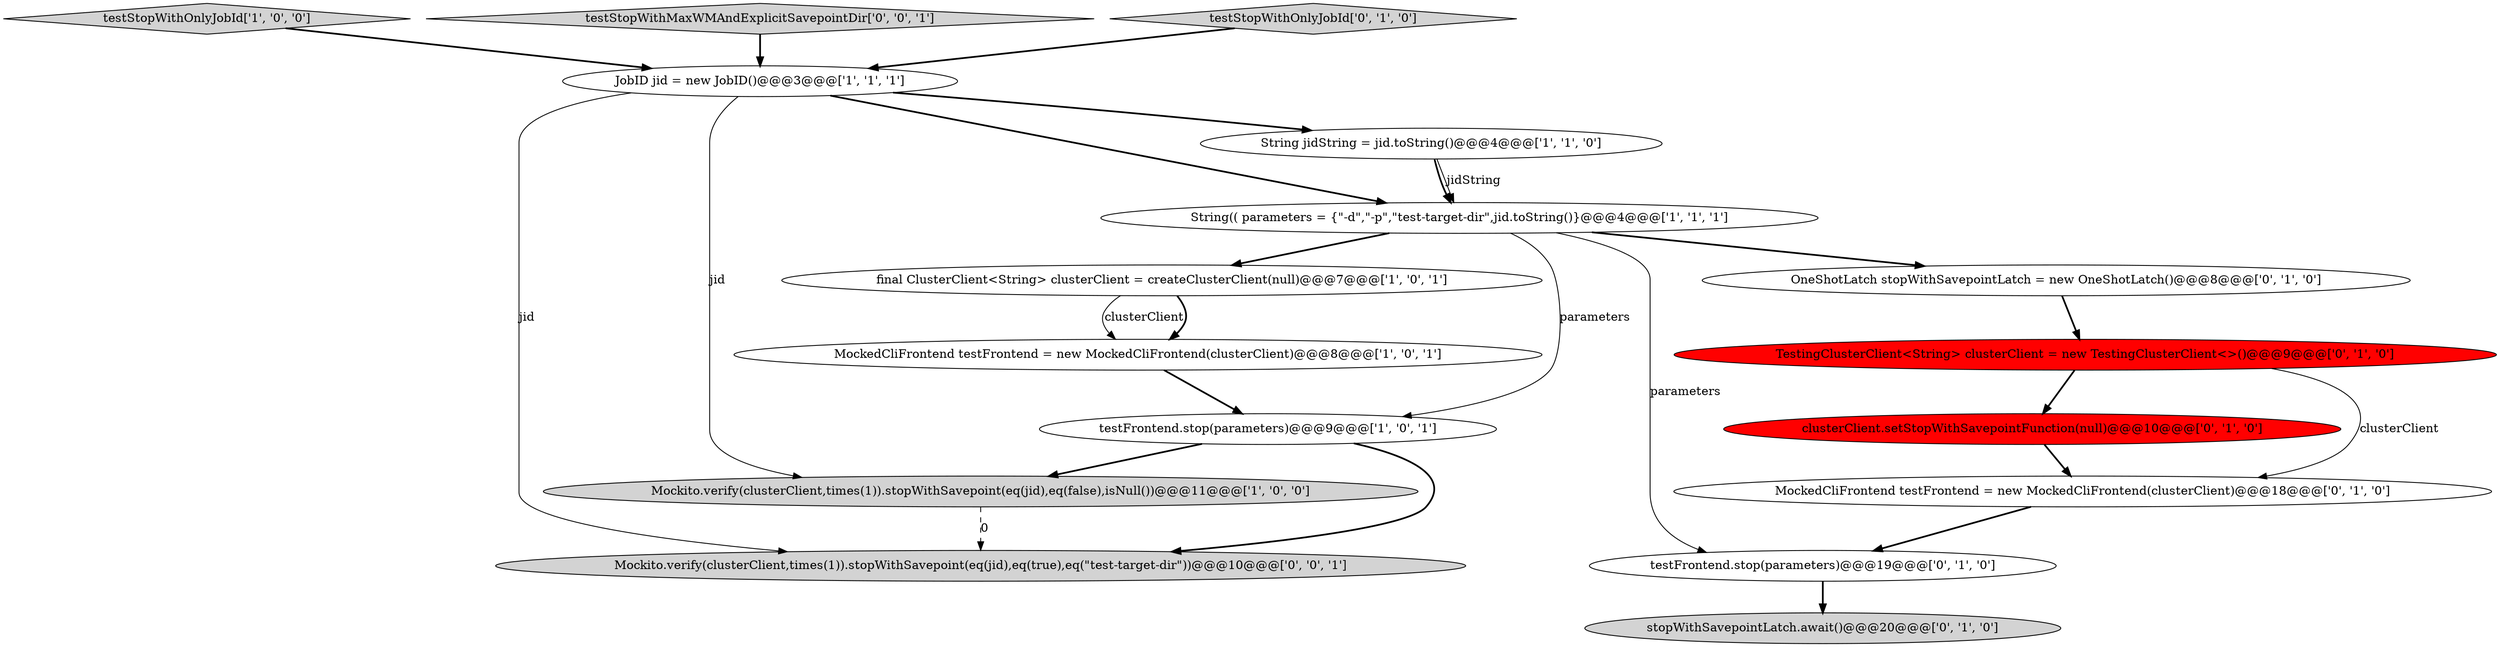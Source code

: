 digraph {
3 [style = filled, label = "JobID jid = new JobID()@@@3@@@['1', '1', '1']", fillcolor = white, shape = ellipse image = "AAA0AAABBB1BBB"];
9 [style = filled, label = "testFrontend.stop(parameters)@@@19@@@['0', '1', '0']", fillcolor = white, shape = ellipse image = "AAA0AAABBB2BBB"];
6 [style = filled, label = "testStopWithOnlyJobId['1', '0', '0']", fillcolor = lightgray, shape = diamond image = "AAA0AAABBB1BBB"];
10 [style = filled, label = "clusterClient.setStopWithSavepointFunction(null)@@@10@@@['0', '1', '0']", fillcolor = red, shape = ellipse image = "AAA1AAABBB2BBB"];
8 [style = filled, label = "TestingClusterClient<String> clusterClient = new TestingClusterClient<>()@@@9@@@['0', '1', '0']", fillcolor = red, shape = ellipse image = "AAA1AAABBB2BBB"];
5 [style = filled, label = "MockedCliFrontend testFrontend = new MockedCliFrontend(clusterClient)@@@8@@@['1', '0', '1']", fillcolor = white, shape = ellipse image = "AAA0AAABBB1BBB"];
15 [style = filled, label = "testStopWithMaxWMAndExplicitSavepointDir['0', '0', '1']", fillcolor = lightgray, shape = diamond image = "AAA0AAABBB3BBB"];
13 [style = filled, label = "testStopWithOnlyJobId['0', '1', '0']", fillcolor = lightgray, shape = diamond image = "AAA0AAABBB2BBB"];
16 [style = filled, label = "Mockito.verify(clusterClient,times(1)).stopWithSavepoint(eq(jid),eq(true),eq(\"test-target-dir\"))@@@10@@@['0', '0', '1']", fillcolor = lightgray, shape = ellipse image = "AAA0AAABBB3BBB"];
0 [style = filled, label = "String(( parameters = {\"-d\",\"-p\",\"test-target-dir\",jid.toString()}@@@4@@@['1', '1', '1']", fillcolor = white, shape = ellipse image = "AAA0AAABBB1BBB"];
14 [style = filled, label = "MockedCliFrontend testFrontend = new MockedCliFrontend(clusterClient)@@@18@@@['0', '1', '0']", fillcolor = white, shape = ellipse image = "AAA0AAABBB2BBB"];
2 [style = filled, label = "Mockito.verify(clusterClient,times(1)).stopWithSavepoint(eq(jid),eq(false),isNull())@@@11@@@['1', '0', '0']", fillcolor = lightgray, shape = ellipse image = "AAA0AAABBB1BBB"];
7 [style = filled, label = "testFrontend.stop(parameters)@@@9@@@['1', '0', '1']", fillcolor = white, shape = ellipse image = "AAA0AAABBB1BBB"];
4 [style = filled, label = "final ClusterClient<String> clusterClient = createClusterClient(null)@@@7@@@['1', '0', '1']", fillcolor = white, shape = ellipse image = "AAA0AAABBB1BBB"];
11 [style = filled, label = "stopWithSavepointLatch.await()@@@20@@@['0', '1', '0']", fillcolor = lightgray, shape = ellipse image = "AAA0AAABBB2BBB"];
12 [style = filled, label = "OneShotLatch stopWithSavepointLatch = new OneShotLatch()@@@8@@@['0', '1', '0']", fillcolor = white, shape = ellipse image = "AAA0AAABBB2BBB"];
1 [style = filled, label = "String jidString = jid.toString()@@@4@@@['1', '1', '0']", fillcolor = white, shape = ellipse image = "AAA0AAABBB1BBB"];
6->3 [style = bold, label=""];
8->10 [style = bold, label=""];
8->14 [style = solid, label="clusterClient"];
9->11 [style = bold, label=""];
3->1 [style = bold, label=""];
10->14 [style = bold, label=""];
0->12 [style = bold, label=""];
1->0 [style = bold, label=""];
0->7 [style = solid, label="parameters"];
4->5 [style = solid, label="clusterClient"];
15->3 [style = bold, label=""];
3->0 [style = bold, label=""];
13->3 [style = bold, label=""];
0->9 [style = solid, label="parameters"];
0->4 [style = bold, label=""];
7->2 [style = bold, label=""];
12->8 [style = bold, label=""];
2->16 [style = dashed, label="0"];
3->2 [style = solid, label="jid"];
7->16 [style = bold, label=""];
5->7 [style = bold, label=""];
14->9 [style = bold, label=""];
3->16 [style = solid, label="jid"];
1->0 [style = solid, label="jidString"];
4->5 [style = bold, label=""];
}
